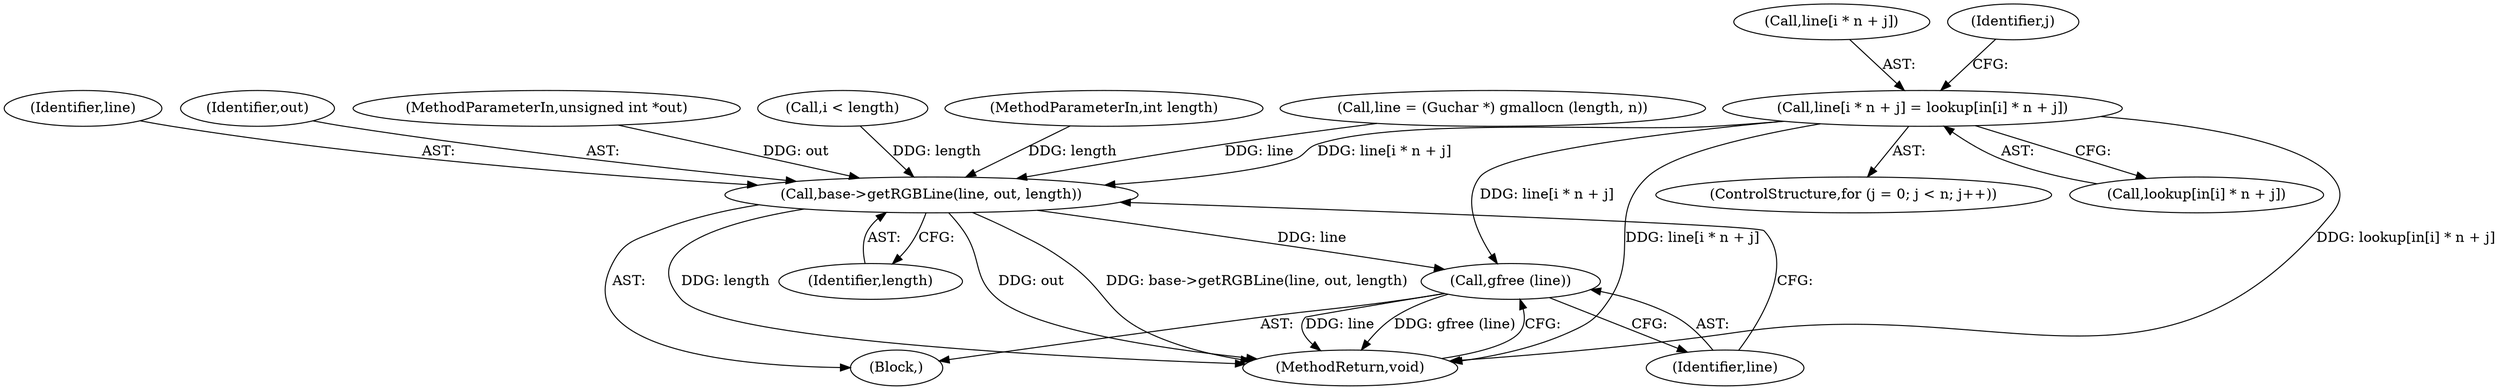 digraph "0_poppler_7b2d314a61fd0e12f47c62996cb49ec0d1ba747a_6@array" {
"1000137" [label="(Call,line[i * n + j] = lookup[in[i] * n + j])"];
"1000154" [label="(Call,base->getRGBLine(line, out, length))"];
"1000158" [label="(Call,gfree (line))"];
"1000155" [label="(Identifier,line)"];
"1000154" [label="(Call,base->getRGBLine(line, out, length))"];
"1000128" [label="(ControlStructure,for (j = 0; j < n; j++))"];
"1000156" [label="(Identifier,out)"];
"1000138" [label="(Call,line[i * n + j])"];
"1000104" [label="(Block,)"];
"1000102" [label="(MethodParameterIn,unsigned int *out)"];
"1000158" [label="(Call,gfree (line))"];
"1000123" [label="(Call,i < length)"];
"1000103" [label="(MethodParameterIn,int length)"];
"1000136" [label="(Identifier,j)"];
"1000160" [label="(MethodReturn,void)"];
"1000159" [label="(Identifier,line)"];
"1000137" [label="(Call,line[i * n + j] = lookup[in[i] * n + j])"];
"1000157" [label="(Identifier,length)"];
"1000112" [label="(Call,line = (Guchar *) gmallocn (length, n))"];
"1000145" [label="(Call,lookup[in[i] * n + j])"];
"1000137" -> "1000128"  [label="AST: "];
"1000137" -> "1000145"  [label="CFG: "];
"1000138" -> "1000137"  [label="AST: "];
"1000145" -> "1000137"  [label="AST: "];
"1000136" -> "1000137"  [label="CFG: "];
"1000137" -> "1000160"  [label="DDG: lookup[in[i] * n + j]"];
"1000137" -> "1000160"  [label="DDG: line[i * n + j]"];
"1000137" -> "1000154"  [label="DDG: line[i * n + j]"];
"1000137" -> "1000158"  [label="DDG: line[i * n + j]"];
"1000154" -> "1000104"  [label="AST: "];
"1000154" -> "1000157"  [label="CFG: "];
"1000155" -> "1000154"  [label="AST: "];
"1000156" -> "1000154"  [label="AST: "];
"1000157" -> "1000154"  [label="AST: "];
"1000159" -> "1000154"  [label="CFG: "];
"1000154" -> "1000160"  [label="DDG: length"];
"1000154" -> "1000160"  [label="DDG: base->getRGBLine(line, out, length)"];
"1000154" -> "1000160"  [label="DDG: out"];
"1000112" -> "1000154"  [label="DDG: line"];
"1000102" -> "1000154"  [label="DDG: out"];
"1000123" -> "1000154"  [label="DDG: length"];
"1000103" -> "1000154"  [label="DDG: length"];
"1000154" -> "1000158"  [label="DDG: line"];
"1000158" -> "1000104"  [label="AST: "];
"1000158" -> "1000159"  [label="CFG: "];
"1000159" -> "1000158"  [label="AST: "];
"1000160" -> "1000158"  [label="CFG: "];
"1000158" -> "1000160"  [label="DDG: line"];
"1000158" -> "1000160"  [label="DDG: gfree (line)"];
}
